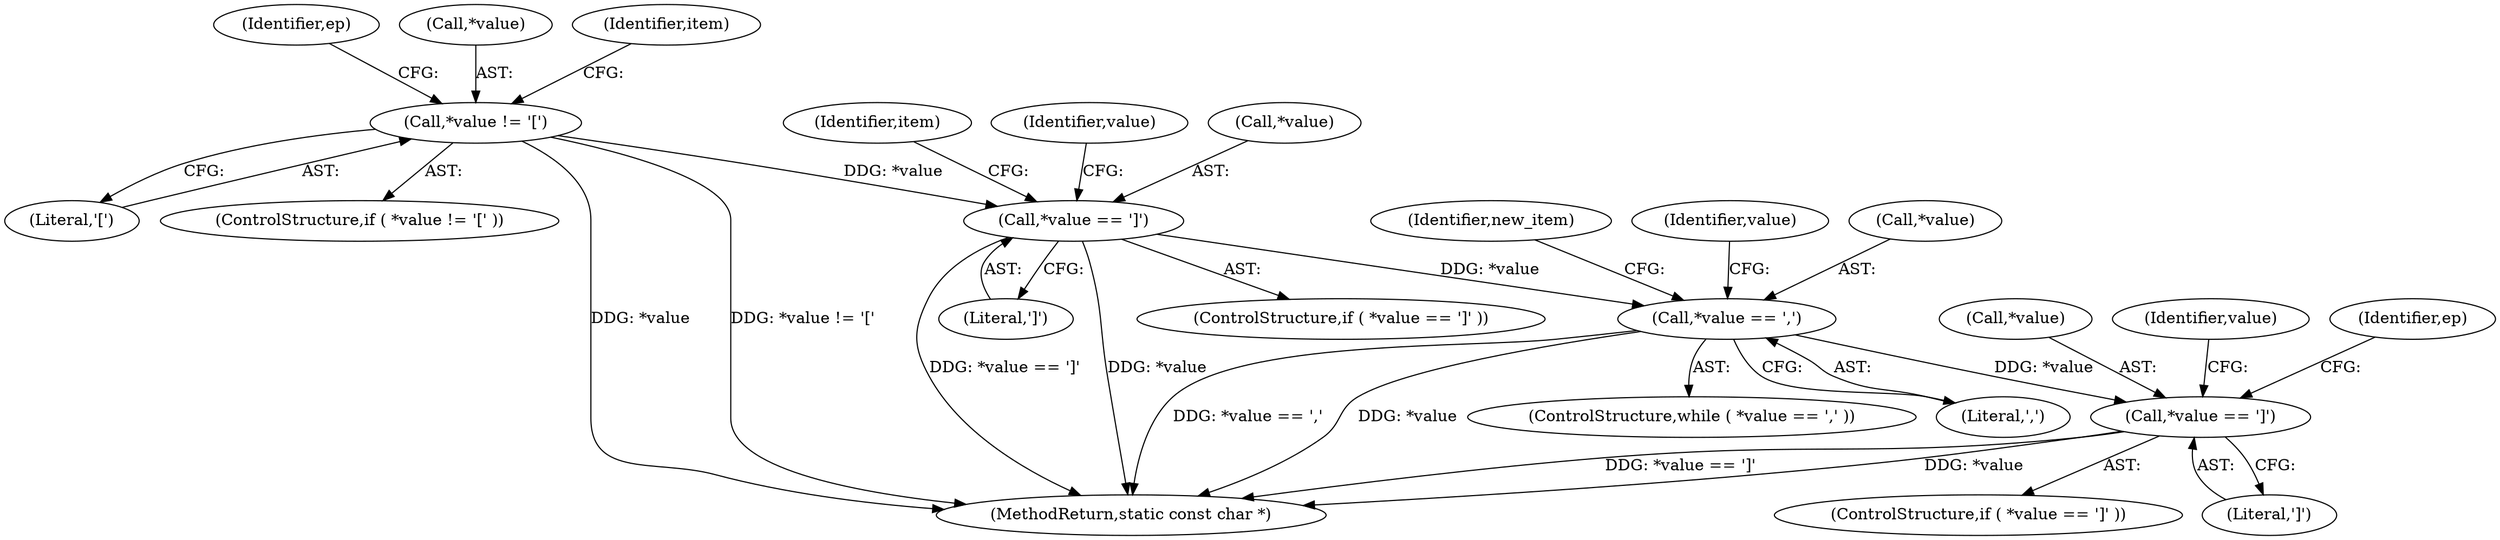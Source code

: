 digraph "1_iperf_91f2fa59e8ed80dfbf400add0164ee0e508e412a_35@pointer" {
"1000206" [label="(Call,*value == ']')"];
"1000166" [label="(Call,*value == ',')"];
"1000135" [label="(Call,*value == ']')"];
"1000113" [label="(Call,*value != '[')"];
"1000219" [label="(MethodReturn,static const char *)"];
"1000175" [label="(Identifier,new_item)"];
"1000113" [label="(Call,*value != '[')"];
"1000119" [label="(Identifier,ep)"];
"1000207" [label="(Call,*value)"];
"1000165" [label="(ControlStructure,while ( *value == ',' ))"];
"1000114" [label="(Call,*value)"];
"1000169" [label="(Literal,',')"];
"1000208" [label="(Identifier,value)"];
"1000212" [label="(Identifier,value)"];
"1000125" [label="(Identifier,item)"];
"1000167" [label="(Call,*value)"];
"1000134" [label="(ControlStructure,if ( *value == ']' ))"];
"1000206" [label="(Call,*value == ']')"];
"1000147" [label="(Identifier,item)"];
"1000141" [label="(Identifier,value)"];
"1000215" [label="(Identifier,ep)"];
"1000135" [label="(Call,*value == ']')"];
"1000166" [label="(Call,*value == ',')"];
"1000209" [label="(Literal,']')"];
"1000136" [label="(Call,*value)"];
"1000116" [label="(Literal,'[')"];
"1000138" [label="(Literal,']')"];
"1000205" [label="(ControlStructure,if ( *value == ']' ))"];
"1000112" [label="(ControlStructure,if ( *value != '[' ))"];
"1000206" -> "1000205"  [label="AST: "];
"1000206" -> "1000209"  [label="CFG: "];
"1000207" -> "1000206"  [label="AST: "];
"1000209" -> "1000206"  [label="AST: "];
"1000212" -> "1000206"  [label="CFG: "];
"1000215" -> "1000206"  [label="CFG: "];
"1000206" -> "1000219"  [label="DDG: *value == ']'"];
"1000206" -> "1000219"  [label="DDG: *value"];
"1000166" -> "1000206"  [label="DDG: *value"];
"1000166" -> "1000165"  [label="AST: "];
"1000166" -> "1000169"  [label="CFG: "];
"1000167" -> "1000166"  [label="AST: "];
"1000169" -> "1000166"  [label="AST: "];
"1000175" -> "1000166"  [label="CFG: "];
"1000208" -> "1000166"  [label="CFG: "];
"1000166" -> "1000219"  [label="DDG: *value == ','"];
"1000166" -> "1000219"  [label="DDG: *value"];
"1000135" -> "1000166"  [label="DDG: *value"];
"1000135" -> "1000134"  [label="AST: "];
"1000135" -> "1000138"  [label="CFG: "];
"1000136" -> "1000135"  [label="AST: "];
"1000138" -> "1000135"  [label="AST: "];
"1000141" -> "1000135"  [label="CFG: "];
"1000147" -> "1000135"  [label="CFG: "];
"1000135" -> "1000219"  [label="DDG: *value == ']'"];
"1000135" -> "1000219"  [label="DDG: *value"];
"1000113" -> "1000135"  [label="DDG: *value"];
"1000113" -> "1000112"  [label="AST: "];
"1000113" -> "1000116"  [label="CFG: "];
"1000114" -> "1000113"  [label="AST: "];
"1000116" -> "1000113"  [label="AST: "];
"1000119" -> "1000113"  [label="CFG: "];
"1000125" -> "1000113"  [label="CFG: "];
"1000113" -> "1000219"  [label="DDG: *value"];
"1000113" -> "1000219"  [label="DDG: *value != '['"];
}
